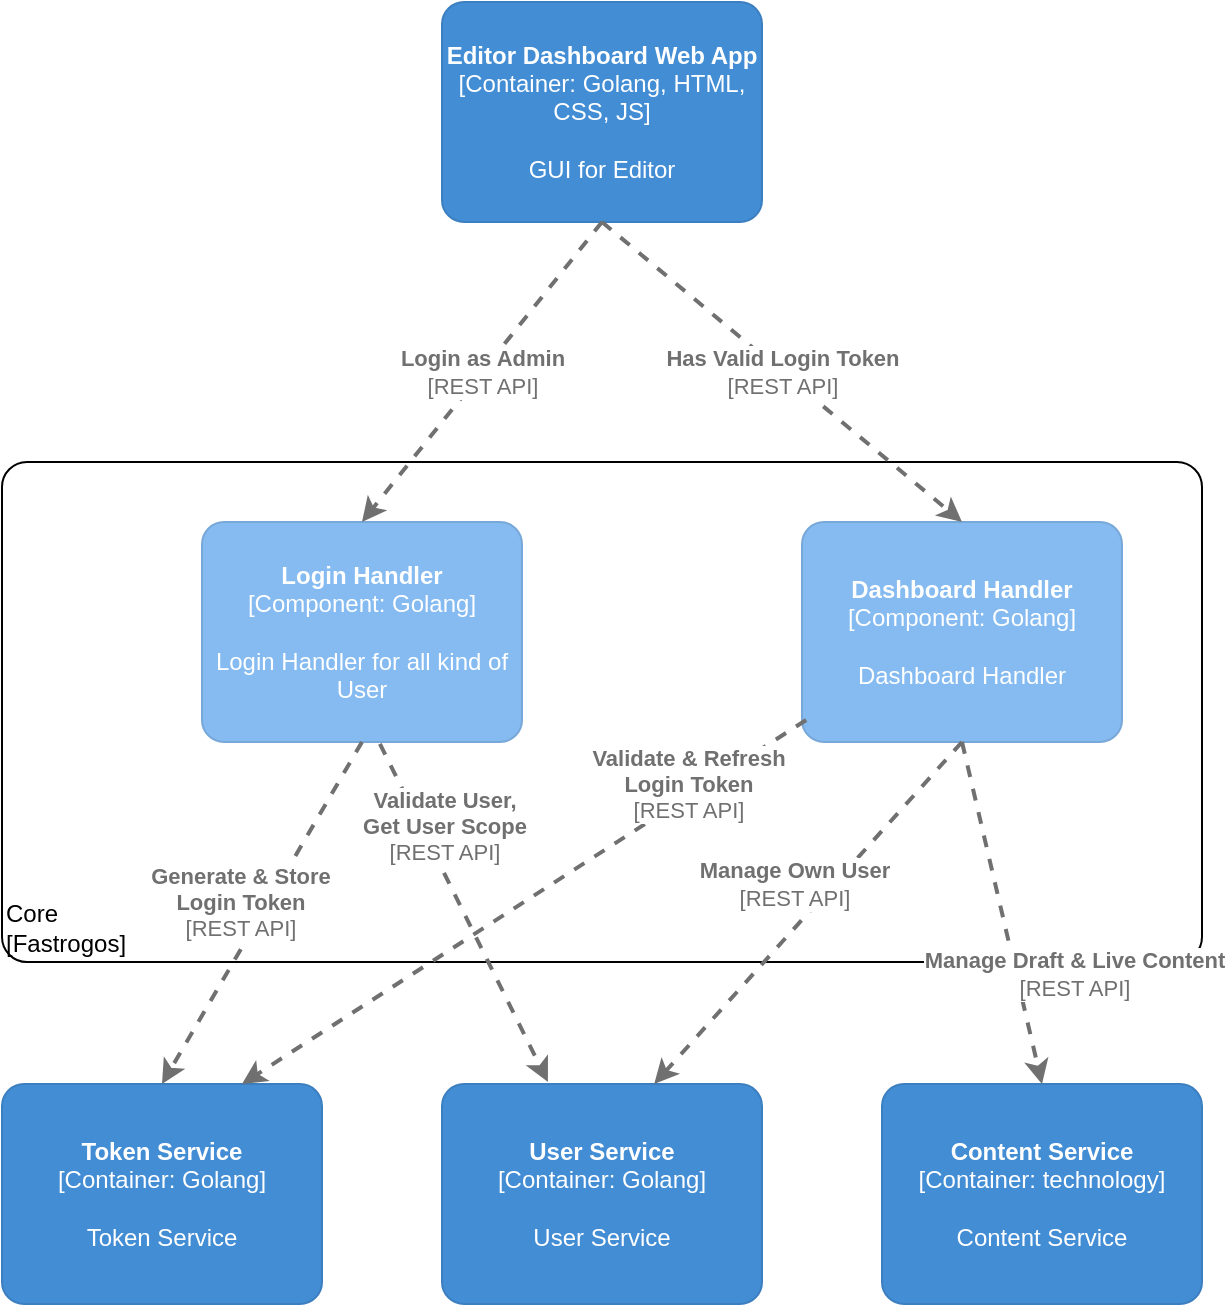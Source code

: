 <mxfile version="15.1.3" type="device"><diagram id="hQi-mgT6NSuoSvAreoTt" name="Page-1"><mxGraphModel dx="828" dy="504" grid="1" gridSize="10" guides="1" tooltips="1" connect="1" arrows="1" fold="1" page="1" pageScale="1" pageWidth="850" pageHeight="1100" math="0" shadow="0"><root><mxCell id="0"/><mxCell id="1" parent="0"/><object placeholders="1" c4Name="Core" c4Type="ExecutionEnvironment" c4Application="Fastrogos" label="&lt;div style=&quot;text-align: left&quot;&gt;%c4Name%&lt;/div&gt;&lt;div style=&quot;text-align: left&quot;&gt;[%c4Application%]&lt;/div&gt;" id="avqf62xgrdeByJ0mzcWg-1"><mxCell style="rounded=1;whiteSpace=wrap;html=1;labelBackgroundColor=none;fillColor=#ffffff;fontColor=#000000;align=left;arcSize=5;strokeColor=#000000;verticalAlign=bottom;metaEdit=1;metaData={&quot;c4Type&quot;:{&quot;editable&quot;:false}};points=[[0.25,0,0],[0.5,0,0],[0.75,0,0],[1,0.25,0],[1,0.5,0],[1,0.75,0],[0.75,1,0],[0.5,1,0],[0.25,1,0],[0,0.75,0],[0,0.5,0],[0,0.25,0]];" parent="1" vertex="1"><mxGeometry x="80" y="300" width="600" height="250" as="geometry"/></mxCell></object><object placeholders="1" c4Name="Editor Dashboard Web App" c4Type="Container" c4Technology="Golang, HTML, CSS, JS" c4Description="GUI for Editor" label="&lt;b&gt;%c4Name%&lt;/b&gt;&lt;div&gt;[%c4Type%: %c4Technology%]&lt;/div&gt;&lt;br&gt;&lt;div&gt;%c4Description%&lt;/div&gt;" id="avqf62xgrdeByJ0mzcWg-2"><mxCell style="rounded=1;whiteSpace=wrap;html=1;labelBackgroundColor=none;fillColor=#438DD5;fontColor=#ffffff;align=center;arcSize=10;strokeColor=#3C7FC0;metaEdit=1;metaData={&quot;c4Type&quot;:{&quot;editable&quot;:false}};points=[[0.25,0,0],[0.5,0,0],[0.75,0,0],[1,0.25,0],[1,0.5,0],[1,0.75,0],[0.75,1,0],[0.5,1,0],[0.25,1,0],[0,0.75,0],[0,0.5,0],[0,0.25,0]];" parent="1" vertex="1"><mxGeometry x="300" y="70" width="160" height="110.0" as="geometry"/></mxCell></object><object placeholders="1" c4Name="Login Handler" c4Type="Component" c4Technology="Golang" c4Description="Login Handler for all kind of User" label="&lt;b&gt;%c4Name%&lt;/b&gt;&lt;div&gt;[%c4Type%: %c4Technology%]&lt;/div&gt;&lt;br&gt;&lt;div&gt;%c4Description%&lt;/div&gt;" id="avqf62xgrdeByJ0mzcWg-3"><mxCell style="rounded=1;whiteSpace=wrap;html=1;labelBackgroundColor=none;fillColor=#85BBF0;fontColor=#ffffff;align=center;arcSize=10;strokeColor=#78A8D8;metaEdit=1;metaData={&quot;c4Type&quot;:{&quot;editable&quot;:false}};points=[[0.25,0,0],[0.5,0,0],[0.75,0,0],[1,0.25,0],[1,0.5,0],[1,0.75,0],[0.75,1,0],[0.5,1,0],[0.25,1,0],[0,0.75,0],[0,0.5,0],[0,0.25,0]];" parent="1" vertex="1"><mxGeometry x="180" y="330" width="160" height="110.0" as="geometry"/></mxCell></object><object placeholders="1" c4Name="Dashboard Handler" c4Type="Component" c4Technology="Golang" c4Description="Dashboard Handler" label="&lt;b&gt;%c4Name%&lt;/b&gt;&lt;div&gt;[%c4Type%: %c4Technology%]&lt;/div&gt;&lt;br&gt;&lt;div&gt;%c4Description%&lt;/div&gt;" id="avqf62xgrdeByJ0mzcWg-4"><mxCell style="rounded=1;whiteSpace=wrap;html=1;labelBackgroundColor=none;fillColor=#85BBF0;fontColor=#ffffff;align=center;arcSize=10;strokeColor=#78A8D8;metaEdit=1;metaData={&quot;c4Type&quot;:{&quot;editable&quot;:false}};points=[[0.25,0,0],[0.5,0,0],[0.75,0,0],[1,0.25,0],[1,0.5,0],[1,0.75,0],[0.75,1,0],[0.5,1,0],[0.25,1,0],[0,0.75,0],[0,0.5,0],[0,0.25,0]];" parent="1" vertex="1"><mxGeometry x="480" y="330" width="160" height="110.0" as="geometry"/></mxCell></object><object placeholders="1" c4Type="Relationship" c4Technology="REST API" c4Description="Login as Admin" label="&lt;div style=&quot;text-align: left&quot;&gt;&lt;div style=&quot;text-align: center&quot;&gt;&lt;b&gt;%c4Description%&lt;/b&gt;&lt;/div&gt;&lt;div style=&quot;text-align: center&quot;&gt;[%c4Technology%]&lt;/div&gt;&lt;/div&gt;" id="avqf62xgrdeByJ0mzcWg-5"><mxCell style="edgeStyle=none;rounded=0;html=1;jettySize=auto;orthogonalLoop=1;strokeColor=#707070;strokeWidth=2;fontColor=#707070;jumpStyle=none;dashed=1;metaEdit=1;metaData={&quot;c4Type&quot;:{&quot;editable&quot;:false}};exitX=0.5;exitY=1;exitDx=0;exitDy=0;exitPerimeter=0;entryX=0.5;entryY=0;entryDx=0;entryDy=0;entryPerimeter=0;" parent="1" source="avqf62xgrdeByJ0mzcWg-2" target="avqf62xgrdeByJ0mzcWg-3" edge="1"><mxGeometry width="160" relative="1" as="geometry"><mxPoint x="340" y="340" as="sourcePoint"/><mxPoint x="250" y="320" as="targetPoint"/></mxGeometry></mxCell></object><object placeholders="1" c4Type="Relationship" c4Technology="REST API" c4Description="Has Valid Login Token" label="&lt;div style=&quot;text-align: left&quot;&gt;&lt;div style=&quot;text-align: center&quot;&gt;&lt;b&gt;%c4Description%&lt;/b&gt;&lt;/div&gt;&lt;div style=&quot;text-align: center&quot;&gt;[%c4Technology%]&lt;/div&gt;&lt;/div&gt;" id="avqf62xgrdeByJ0mzcWg-6"><mxCell style="edgeStyle=none;rounded=0;html=1;entryX=0.5;entryY=0;jettySize=auto;orthogonalLoop=1;strokeColor=#707070;strokeWidth=2;fontColor=#707070;jumpStyle=none;dashed=1;metaEdit=1;metaData={&quot;c4Type&quot;:{&quot;editable&quot;:false}};exitX=0.5;exitY=1;exitDx=0;exitDy=0;exitPerimeter=0;entryDx=0;entryDy=0;entryPerimeter=0;" parent="1" source="avqf62xgrdeByJ0mzcWg-2" target="avqf62xgrdeByJ0mzcWg-4" edge="1"><mxGeometry width="160" relative="1" as="geometry"><mxPoint x="340" y="340" as="sourcePoint"/><mxPoint x="500" y="340" as="targetPoint"/></mxGeometry></mxCell></object><object placeholders="1" c4Name="Token Service" c4Type="Container" c4Technology="Golang" c4Description="Token Service" label="&lt;b&gt;%c4Name%&lt;/b&gt;&lt;div&gt;[%c4Type%: %c4Technology%]&lt;/div&gt;&lt;br&gt;&lt;div&gt;%c4Description%&lt;/div&gt;" id="avqf62xgrdeByJ0mzcWg-7"><mxCell style="rounded=1;whiteSpace=wrap;html=1;labelBackgroundColor=none;fillColor=#438DD5;fontColor=#ffffff;align=center;arcSize=10;strokeColor=#3C7FC0;metaEdit=1;metaData={&quot;c4Type&quot;:{&quot;editable&quot;:false}};points=[[0.25,0,0],[0.5,0,0],[0.75,0,0],[1,0.25,0],[1,0.5,0],[1,0.75,0],[0.75,1,0],[0.5,1,0],[0.25,1,0],[0,0.75,0],[0,0.5,0],[0,0.25,0]];" parent="1" vertex="1"><mxGeometry x="80" y="611" width="160" height="110.0" as="geometry"/></mxCell></object><object placeholders="1" c4Type="Relationship" c4Technology="REST API" c4Description="Generate &amp; Store&#10;Login Token" label="&lt;div style=&quot;text-align: left&quot;&gt;&lt;div style=&quot;text-align: center&quot;&gt;&lt;b&gt;%c4Description%&lt;/b&gt;&lt;/div&gt;&lt;div style=&quot;text-align: center&quot;&gt;[%c4Technology%]&lt;/div&gt;&lt;/div&gt;" id="avqf62xgrdeByJ0mzcWg-8"><mxCell style="edgeStyle=none;rounded=0;html=1;entryX=0.5;entryY=0;jettySize=auto;orthogonalLoop=1;strokeColor=#707070;strokeWidth=2;fontColor=#707070;jumpStyle=none;dashed=1;metaEdit=1;metaData={&quot;c4Type&quot;:{&quot;editable&quot;:false}};exitX=0.5;exitY=1;exitDx=0;exitDy=0;exitPerimeter=0;entryDx=0;entryDy=0;entryPerimeter=0;" parent="1" source="avqf62xgrdeByJ0mzcWg-3" target="avqf62xgrdeByJ0mzcWg-7" edge="1"><mxGeometry x="0.003" y="-11" width="160" relative="1" as="geometry"><mxPoint x="270" y="390" as="sourcePoint"/><mxPoint x="430" y="390" as="targetPoint"/><mxPoint x="-1" as="offset"/></mxGeometry></mxCell></object><object placeholders="1" c4Name="User Service" c4Type="Container" c4Technology="Golang" c4Description="User Service" label="&lt;b&gt;%c4Name%&lt;/b&gt;&lt;div&gt;[%c4Type%: %c4Technology%]&lt;/div&gt;&lt;br&gt;&lt;div&gt;%c4Description%&lt;/div&gt;" id="avqf62xgrdeByJ0mzcWg-9"><mxCell style="rounded=1;whiteSpace=wrap;html=1;labelBackgroundColor=none;fillColor=#438DD5;fontColor=#ffffff;align=center;arcSize=10;strokeColor=#3C7FC0;metaEdit=1;metaData={&quot;c4Type&quot;:{&quot;editable&quot;:false}};points=[[0.25,0,0],[0.5,0,0],[0.75,0,0],[1,0.25,0],[1,0.5,0],[1,0.75,0],[0.75,1,0],[0.5,1,0],[0.25,1,0],[0,0.75,0],[0,0.5,0],[0,0.25,0]];" parent="1" vertex="1"><mxGeometry x="300" y="611" width="160" height="110.0" as="geometry"/></mxCell></object><object placeholders="1" c4Name="Content Service" c4Type="Container" c4Technology="technology" c4Description="Content Service" label="&lt;b&gt;%c4Name%&lt;/b&gt;&lt;div&gt;[%c4Type%: %c4Technology%]&lt;/div&gt;&lt;br&gt;&lt;div&gt;%c4Description%&lt;/div&gt;" id="avqf62xgrdeByJ0mzcWg-13"><mxCell style="rounded=1;whiteSpace=wrap;html=1;labelBackgroundColor=none;fillColor=#438DD5;fontColor=#ffffff;align=center;arcSize=10;strokeColor=#3C7FC0;metaEdit=1;metaData={&quot;c4Type&quot;:{&quot;editable&quot;:false}};points=[[0.25,0,0],[0.5,0,0],[0.75,0,0],[1,0.25,0],[1,0.5,0],[1,0.75,0],[0.75,1,0],[0.5,1,0],[0.25,1,0],[0,0.75,0],[0,0.5,0],[0,0.25,0]];" parent="1" vertex="1"><mxGeometry x="520" y="611" width="160" height="110.0" as="geometry"/></mxCell></object><object placeholders="1" c4Type="Relationship" c4Technology="REST API" c4Description="Manage Draft &amp; Live Content" label="&lt;div style=&quot;text-align: left&quot;&gt;&lt;div style=&quot;text-align: center&quot;&gt;&lt;b&gt;%c4Description%&lt;/b&gt;&lt;/div&gt;&lt;div style=&quot;text-align: center&quot;&gt;[%c4Technology%]&lt;/div&gt;&lt;/div&gt;" id="avqf62xgrdeByJ0mzcWg-14"><mxCell style="edgeStyle=none;rounded=0;html=1;jettySize=auto;orthogonalLoop=1;strokeColor=#707070;strokeWidth=2;fontColor=#707070;jumpStyle=none;dashed=1;metaEdit=1;metaData={&quot;c4Type&quot;:{&quot;editable&quot;:false}};exitX=0.5;exitY=1;exitDx=0;exitDy=0;exitPerimeter=0;entryX=0.5;entryY=0;entryDx=0;entryDy=0;entryPerimeter=0;" parent="1" source="avqf62xgrdeByJ0mzcWg-4" target="avqf62xgrdeByJ0mzcWg-13" edge="1"><mxGeometry x="0.429" y="28" width="160" relative="1" as="geometry"><mxPoint x="570" y="440" as="sourcePoint"/><mxPoint x="570" y="520" as="targetPoint"/><mxPoint as="offset"/></mxGeometry></mxCell></object><object placeholders="1" c4Type="Relationship" c4Technology="REST API" c4Description="Manage Own User" label="&lt;div style=&quot;text-align: left&quot;&gt;&lt;div style=&quot;text-align: center&quot;&gt;&lt;b&gt;%c4Description%&lt;/b&gt;&lt;/div&gt;&lt;div style=&quot;text-align: center&quot;&gt;[%c4Technology%]&lt;/div&gt;&lt;/div&gt;" id="avqf62xgrdeByJ0mzcWg-15"><mxCell style="edgeStyle=none;rounded=0;html=1;jettySize=auto;orthogonalLoop=1;strokeColor=#707070;strokeWidth=2;fontColor=#707070;jumpStyle=none;dashed=1;metaEdit=1;metaData={&quot;c4Type&quot;:{&quot;editable&quot;:false}};exitX=0.5;exitY=1;exitDx=0;exitDy=0;exitPerimeter=0;entryX=0.663;entryY=0;entryDx=0;entryDy=0;entryPerimeter=0;" parent="1" source="avqf62xgrdeByJ0mzcWg-4" target="avqf62xgrdeByJ0mzcWg-9" edge="1"><mxGeometry x="-0.062" y="-14" width="160" relative="1" as="geometry"><mxPoint x="570" y="440" as="sourcePoint"/><mxPoint x="570" y="520" as="targetPoint"/><mxPoint x="-1" as="offset"/></mxGeometry></mxCell></object><object placeholders="1" c4Type="Relationship" c4Technology="REST API" c4Description="Validate User,&#10;Get User Scope" label="&lt;div style=&quot;text-align: left&quot;&gt;&lt;div style=&quot;text-align: center&quot;&gt;&lt;b&gt;%c4Description%&lt;/b&gt;&lt;/div&gt;&lt;div style=&quot;text-align: center&quot;&gt;[%c4Technology%]&lt;/div&gt;&lt;/div&gt;" id="p39N6rDBESrrc-Ow-kV8-1"><mxCell style="edgeStyle=none;rounded=0;html=1;jettySize=auto;orthogonalLoop=1;strokeColor=#707070;strokeWidth=2;fontColor=#707070;jumpStyle=none;dashed=1;metaEdit=1;metaData={&quot;c4Type&quot;:{&quot;editable&quot;:false}};exitX=0.556;exitY=1.009;exitDx=0;exitDy=0;exitPerimeter=0;entryX=0.331;entryY=-0.009;entryDx=0;entryDy=0;entryPerimeter=0;" parent="1" source="avqf62xgrdeByJ0mzcWg-3" target="avqf62xgrdeByJ0mzcWg-9" edge="1"><mxGeometry x="-0.461" y="10" width="160" relative="1" as="geometry"><mxPoint x="210" y="430" as="sourcePoint"/><mxPoint x="282.96" y="568.02" as="targetPoint"/><mxPoint as="offset"/></mxGeometry></mxCell></object><object placeholders="1" c4Type="Relationship" c4Technology="REST API" c4Description="Validate &amp; Refresh&#10;Login Token" label="&lt;div style=&quot;text-align: left&quot;&gt;&lt;div style=&quot;text-align: center&quot;&gt;&lt;b&gt;%c4Description%&lt;/b&gt;&lt;/div&gt;&lt;div style=&quot;text-align: center&quot;&gt;[%c4Technology%]&lt;/div&gt;&lt;/div&gt;" id="p39N6rDBESrrc-Ow-kV8-2"><mxCell style="edgeStyle=none;rounded=0;html=1;entryX=0.75;entryY=0;jettySize=auto;orthogonalLoop=1;strokeColor=#707070;strokeWidth=2;fontColor=#707070;jumpStyle=none;dashed=1;metaEdit=1;metaData={&quot;c4Type&quot;:{&quot;editable&quot;:false}};entryDx=0;entryDy=0;entryPerimeter=0;exitX=0.013;exitY=0.9;exitDx=0;exitDy=0;exitPerimeter=0;" parent="1" source="avqf62xgrdeByJ0mzcWg-4" target="avqf62xgrdeByJ0mzcWg-7" edge="1"><mxGeometry x="-0.594" y="-6" width="160" relative="1" as="geometry"><mxPoint x="418" y="430" as="sourcePoint"/><mxPoint x="170" y="580" as="targetPoint"/><mxPoint x="1" as="offset"/></mxGeometry></mxCell></object></root></mxGraphModel></diagram></mxfile>